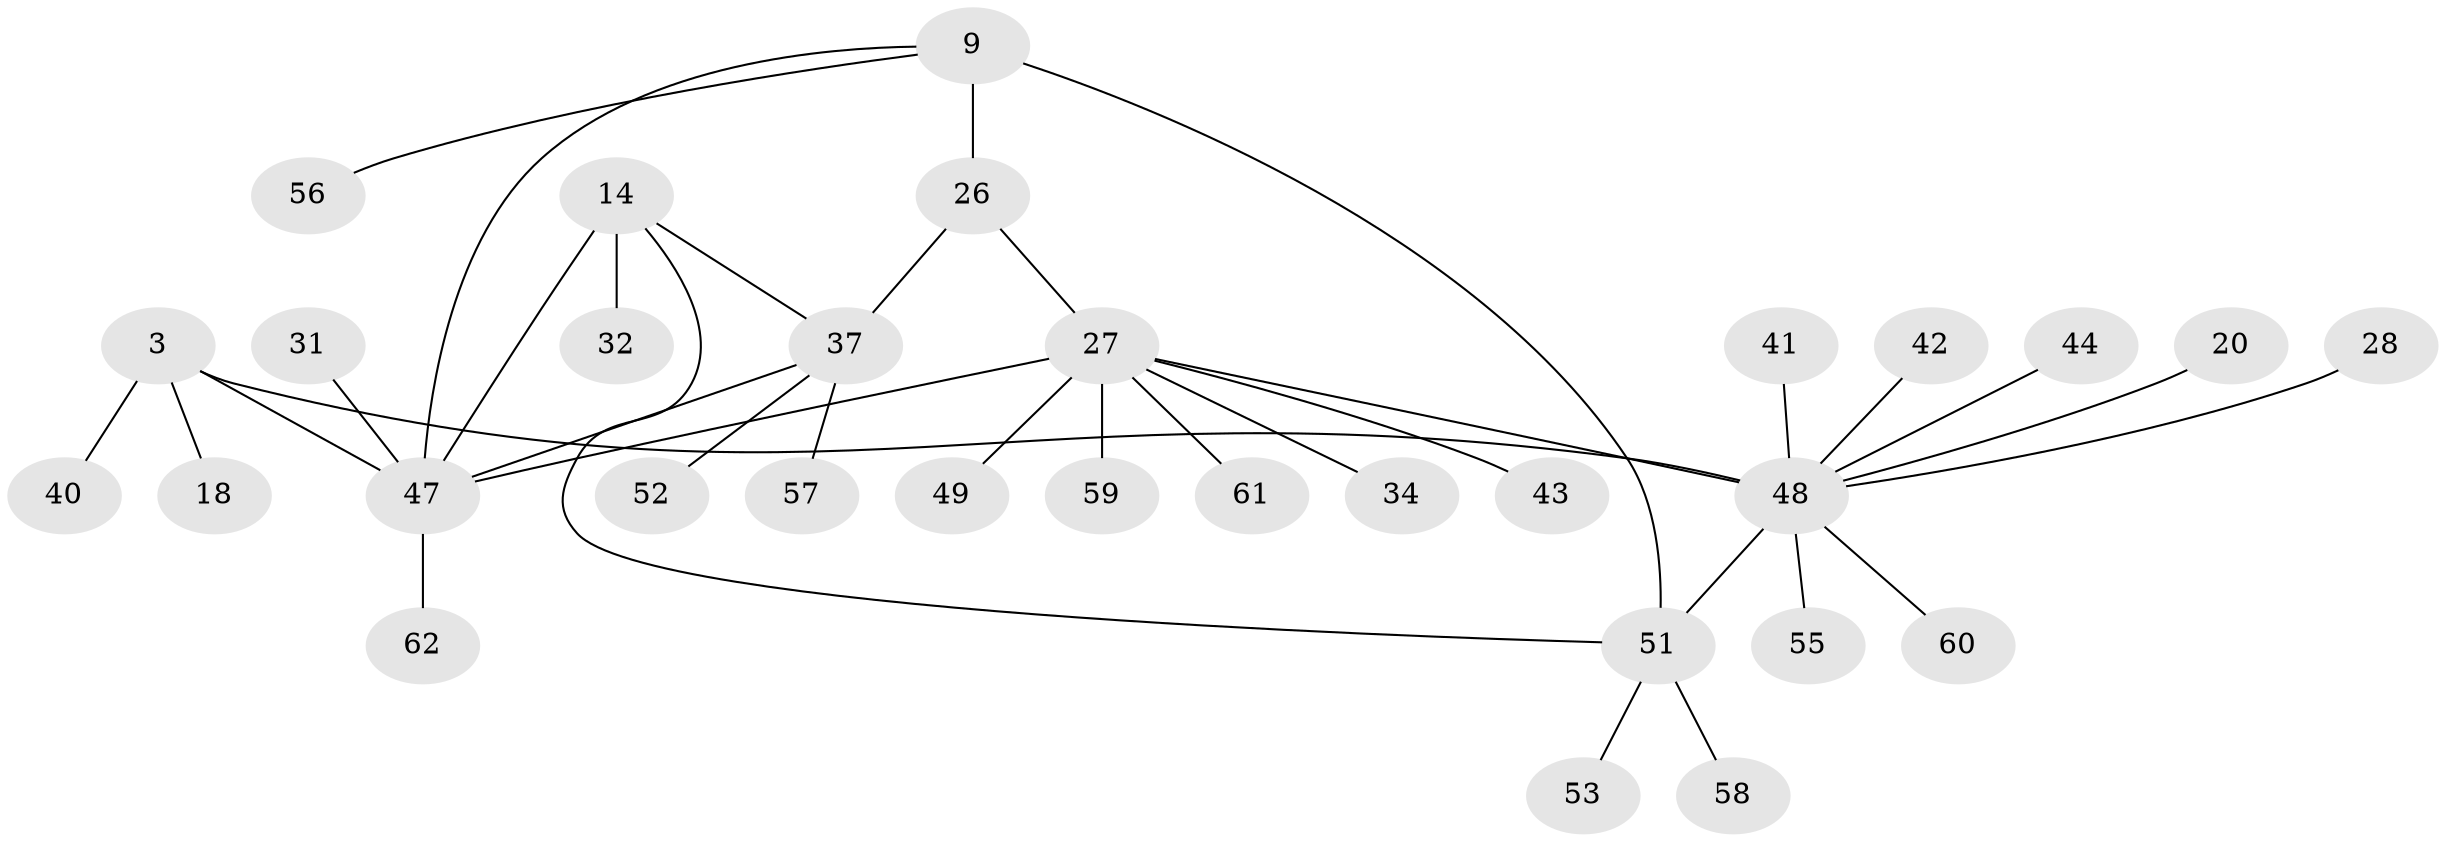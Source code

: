 // original degree distribution, {6: 0.03225806451612903, 4: 0.11290322580645161, 3: 0.04838709677419355, 9: 0.016129032258064516, 7: 0.016129032258064516, 11: 0.016129032258064516, 8: 0.03225806451612903, 5: 0.03225806451612903, 1: 0.5806451612903226, 2: 0.11290322580645161}
// Generated by graph-tools (version 1.1) at 2025/55/03/09/25 04:55:49]
// undirected, 31 vertices, 36 edges
graph export_dot {
graph [start="1"]
  node [color=gray90,style=filled];
  3 [super="+2"];
  9 [super="+8"];
  14;
  18;
  20;
  26 [super="+11"];
  27 [super="+5"];
  28;
  31 [super="+22"];
  32;
  34;
  37 [super="+12+25+30"];
  40;
  41;
  42;
  43;
  44;
  47 [super="+23+1+15"];
  48 [super="+33+6"];
  49;
  51 [super="+38+46"];
  52;
  53 [super="+45"];
  55;
  56;
  57;
  58;
  59 [super="+19"];
  60;
  61 [super="+50+54"];
  62 [super="+36"];
  3 -- 40;
  3 -- 18;
  3 -- 48 [weight=2];
  3 -- 47 [weight=2];
  9 -- 56;
  9 -- 26 [weight=2];
  9 -- 51 [weight=2];
  9 -- 47;
  14 -- 32;
  14 -- 37;
  14 -- 51;
  14 -- 47 [weight=2];
  20 -- 48;
  26 -- 27 [weight=2];
  26 -- 37 [weight=2];
  27 -- 43;
  27 -- 34;
  27 -- 47 [weight=2];
  27 -- 49;
  27 -- 59;
  27 -- 48 [weight=2];
  27 -- 61;
  28 -- 48;
  31 -- 47;
  37 -- 52;
  37 -- 57;
  37 -- 47;
  41 -- 48;
  42 -- 48;
  44 -- 48;
  47 -- 62;
  48 -- 55;
  48 -- 60;
  48 -- 51;
  51 -- 53;
  51 -- 58;
}
